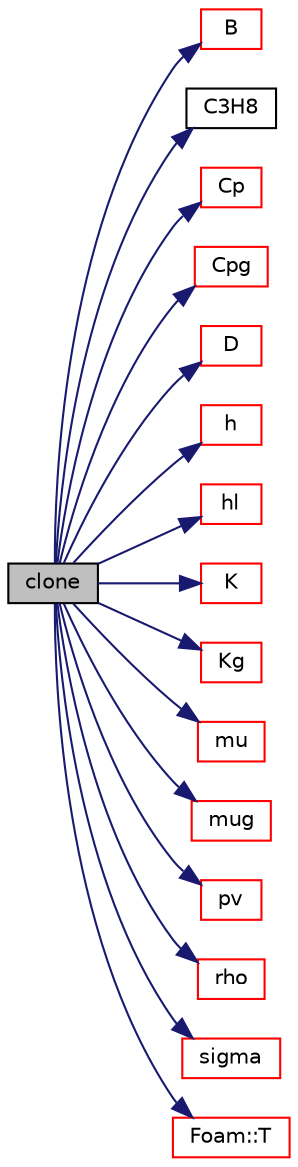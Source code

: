 digraph "clone"
{
  bgcolor="transparent";
  edge [fontname="Helvetica",fontsize="10",labelfontname="Helvetica",labelfontsize="10"];
  node [fontname="Helvetica",fontsize="10",shape=record];
  rankdir="LR";
  Node1 [label="clone",height=0.2,width=0.4,color="black", fillcolor="grey75", style="filled", fontcolor="black"];
  Node1 -> Node2 [color="midnightblue",fontsize="10",style="solid",fontname="Helvetica"];
  Node2 [label="B",height=0.2,width=0.4,color="red",URL="$a00179.html#a9537091a91c8022dc180b65dc8ae2b25",tooltip="Second Virial Coefficient [m^3/kg]. "];
  Node1 -> Node3 [color="midnightblue",fontsize="10",style="solid",fontname="Helvetica"];
  Node3 [label="C3H8",height=0.2,width=0.4,color="black",URL="$a00179.html#ab1f88d8af9926c92b9688e3055efdd5e",tooltip="Construct null. "];
  Node1 -> Node4 [color="midnightblue",fontsize="10",style="solid",fontname="Helvetica"];
  Node4 [label="Cp",height=0.2,width=0.4,color="red",URL="$a00179.html#a4dbacda54553c7d90a40bb3e93d8e989",tooltip="Liquid heat capacity [J/(kg K)]. "];
  Node1 -> Node5 [color="midnightblue",fontsize="10",style="solid",fontname="Helvetica"];
  Node5 [label="Cpg",height=0.2,width=0.4,color="red",URL="$a00179.html#a4c1732e4d00185095b9cdd983b0adaeb",tooltip="Ideal gas heat capacity [J/(kg K)]. "];
  Node1 -> Node6 [color="midnightblue",fontsize="10",style="solid",fontname="Helvetica"];
  Node6 [label="D",height=0.2,width=0.4,color="red",URL="$a00179.html#add8e22162a46b1ce0fe68d3648219157",tooltip="Vapour diffussivity [m2/s]. "];
  Node1 -> Node7 [color="midnightblue",fontsize="10",style="solid",fontname="Helvetica"];
  Node7 [label="h",height=0.2,width=0.4,color="red",URL="$a00179.html#abcbc515d32dd22b7965bc0659b0dcb8b",tooltip="Liquid Enthalpy [J/(kg)]. "];
  Node1 -> Node8 [color="midnightblue",fontsize="10",style="solid",fontname="Helvetica"];
  Node8 [label="hl",height=0.2,width=0.4,color="red",URL="$a00179.html#a6e971d930c759e990b927baa520d246d",tooltip="Heat of vapourisation [J/kg]. "];
  Node1 -> Node9 [color="midnightblue",fontsize="10",style="solid",fontname="Helvetica"];
  Node9 [label="K",height=0.2,width=0.4,color="red",URL="$a00179.html#af8bc8cf9f1b34f18147d937a4441d204",tooltip="Liquid thermal conductivity [W/(m K)]. "];
  Node1 -> Node10 [color="midnightblue",fontsize="10",style="solid",fontname="Helvetica"];
  Node10 [label="Kg",height=0.2,width=0.4,color="red",URL="$a00179.html#ace88ddab5a0f4bf81d113a7a56e7c159",tooltip="Vapour thermal conductivity [W/(m K)]. "];
  Node1 -> Node11 [color="midnightblue",fontsize="10",style="solid",fontname="Helvetica"];
  Node11 [label="mu",height=0.2,width=0.4,color="red",URL="$a00179.html#ad21399bd4864464044ae0f9f3d926e51",tooltip="Liquid viscosity [Pa s]. "];
  Node1 -> Node12 [color="midnightblue",fontsize="10",style="solid",fontname="Helvetica"];
  Node12 [label="mug",height=0.2,width=0.4,color="red",URL="$a00179.html#a53dda807da2c7b8a72a337d356ded193",tooltip="Vapour viscosity [Pa s]. "];
  Node1 -> Node13 [color="midnightblue",fontsize="10",style="solid",fontname="Helvetica"];
  Node13 [label="pv",height=0.2,width=0.4,color="red",URL="$a00179.html#a5260d9b7d16fe83c9e77a099f8b3ce3b",tooltip="Vapour pressure [Pa]. "];
  Node1 -> Node14 [color="midnightblue",fontsize="10",style="solid",fontname="Helvetica"];
  Node14 [label="rho",height=0.2,width=0.4,color="red",URL="$a00179.html#a359d9102401045ba4fa2c2a4aecfca71",tooltip="Liquid density [kg/m^3]. "];
  Node1 -> Node15 [color="midnightblue",fontsize="10",style="solid",fontname="Helvetica"];
  Node15 [label="sigma",height=0.2,width=0.4,color="red",URL="$a00179.html#a79a6e6a467d5be79c5a6ab6d3f42dd71",tooltip="Surface tension [N/m]. "];
  Node1 -> Node16 [color="midnightblue",fontsize="10",style="solid",fontname="Helvetica"];
  Node16 [label="Foam::T",height=0.2,width=0.4,color="red",URL="$a10909.html#ae57fda0abb14bb0944947c463c6e09d4"];
}
